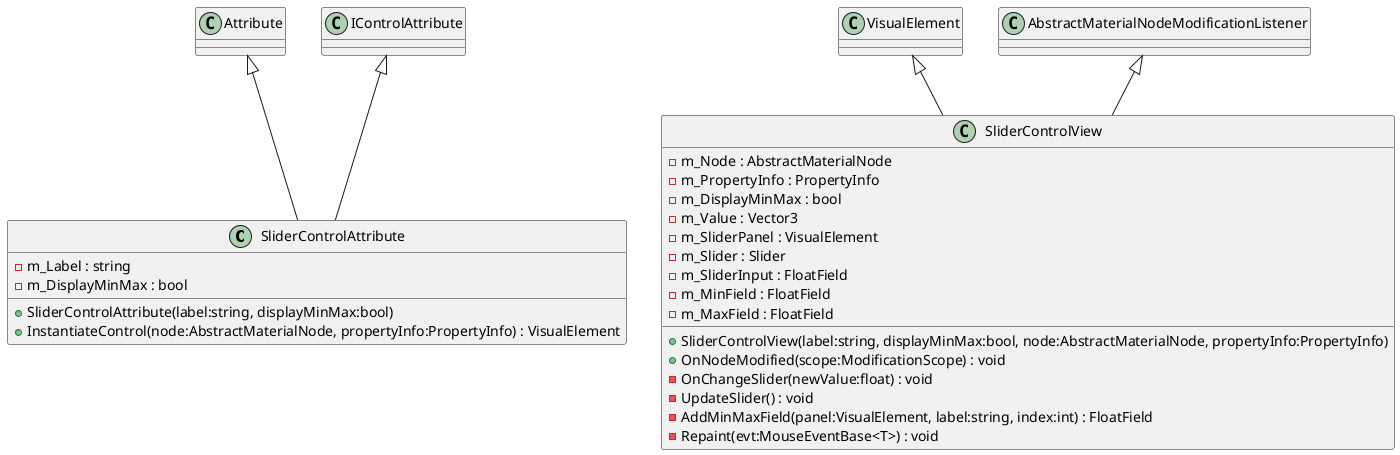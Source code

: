 @startuml
class SliderControlAttribute {
    - m_Label : string
    - m_DisplayMinMax : bool
    + SliderControlAttribute(label:string, displayMinMax:bool)
    + InstantiateControl(node:AbstractMaterialNode, propertyInfo:PropertyInfo) : VisualElement
}
class SliderControlView {
    - m_Node : AbstractMaterialNode
    - m_PropertyInfo : PropertyInfo
    - m_DisplayMinMax : bool
    - m_Value : Vector3
    - m_SliderPanel : VisualElement
    - m_Slider : Slider
    - m_SliderInput : FloatField
    - m_MinField : FloatField
    - m_MaxField : FloatField
    + SliderControlView(label:string, displayMinMax:bool, node:AbstractMaterialNode, propertyInfo:PropertyInfo)
    + OnNodeModified(scope:ModificationScope) : void
    - OnChangeSlider(newValue:float) : void
    - UpdateSlider() : void
    - AddMinMaxField(panel:VisualElement, label:string, index:int) : FloatField
    - Repaint(evt:MouseEventBase<T>) : void
}
Attribute <|-- SliderControlAttribute
IControlAttribute <|-- SliderControlAttribute
VisualElement <|-- SliderControlView
AbstractMaterialNodeModificationListener <|-- SliderControlView
@enduml
